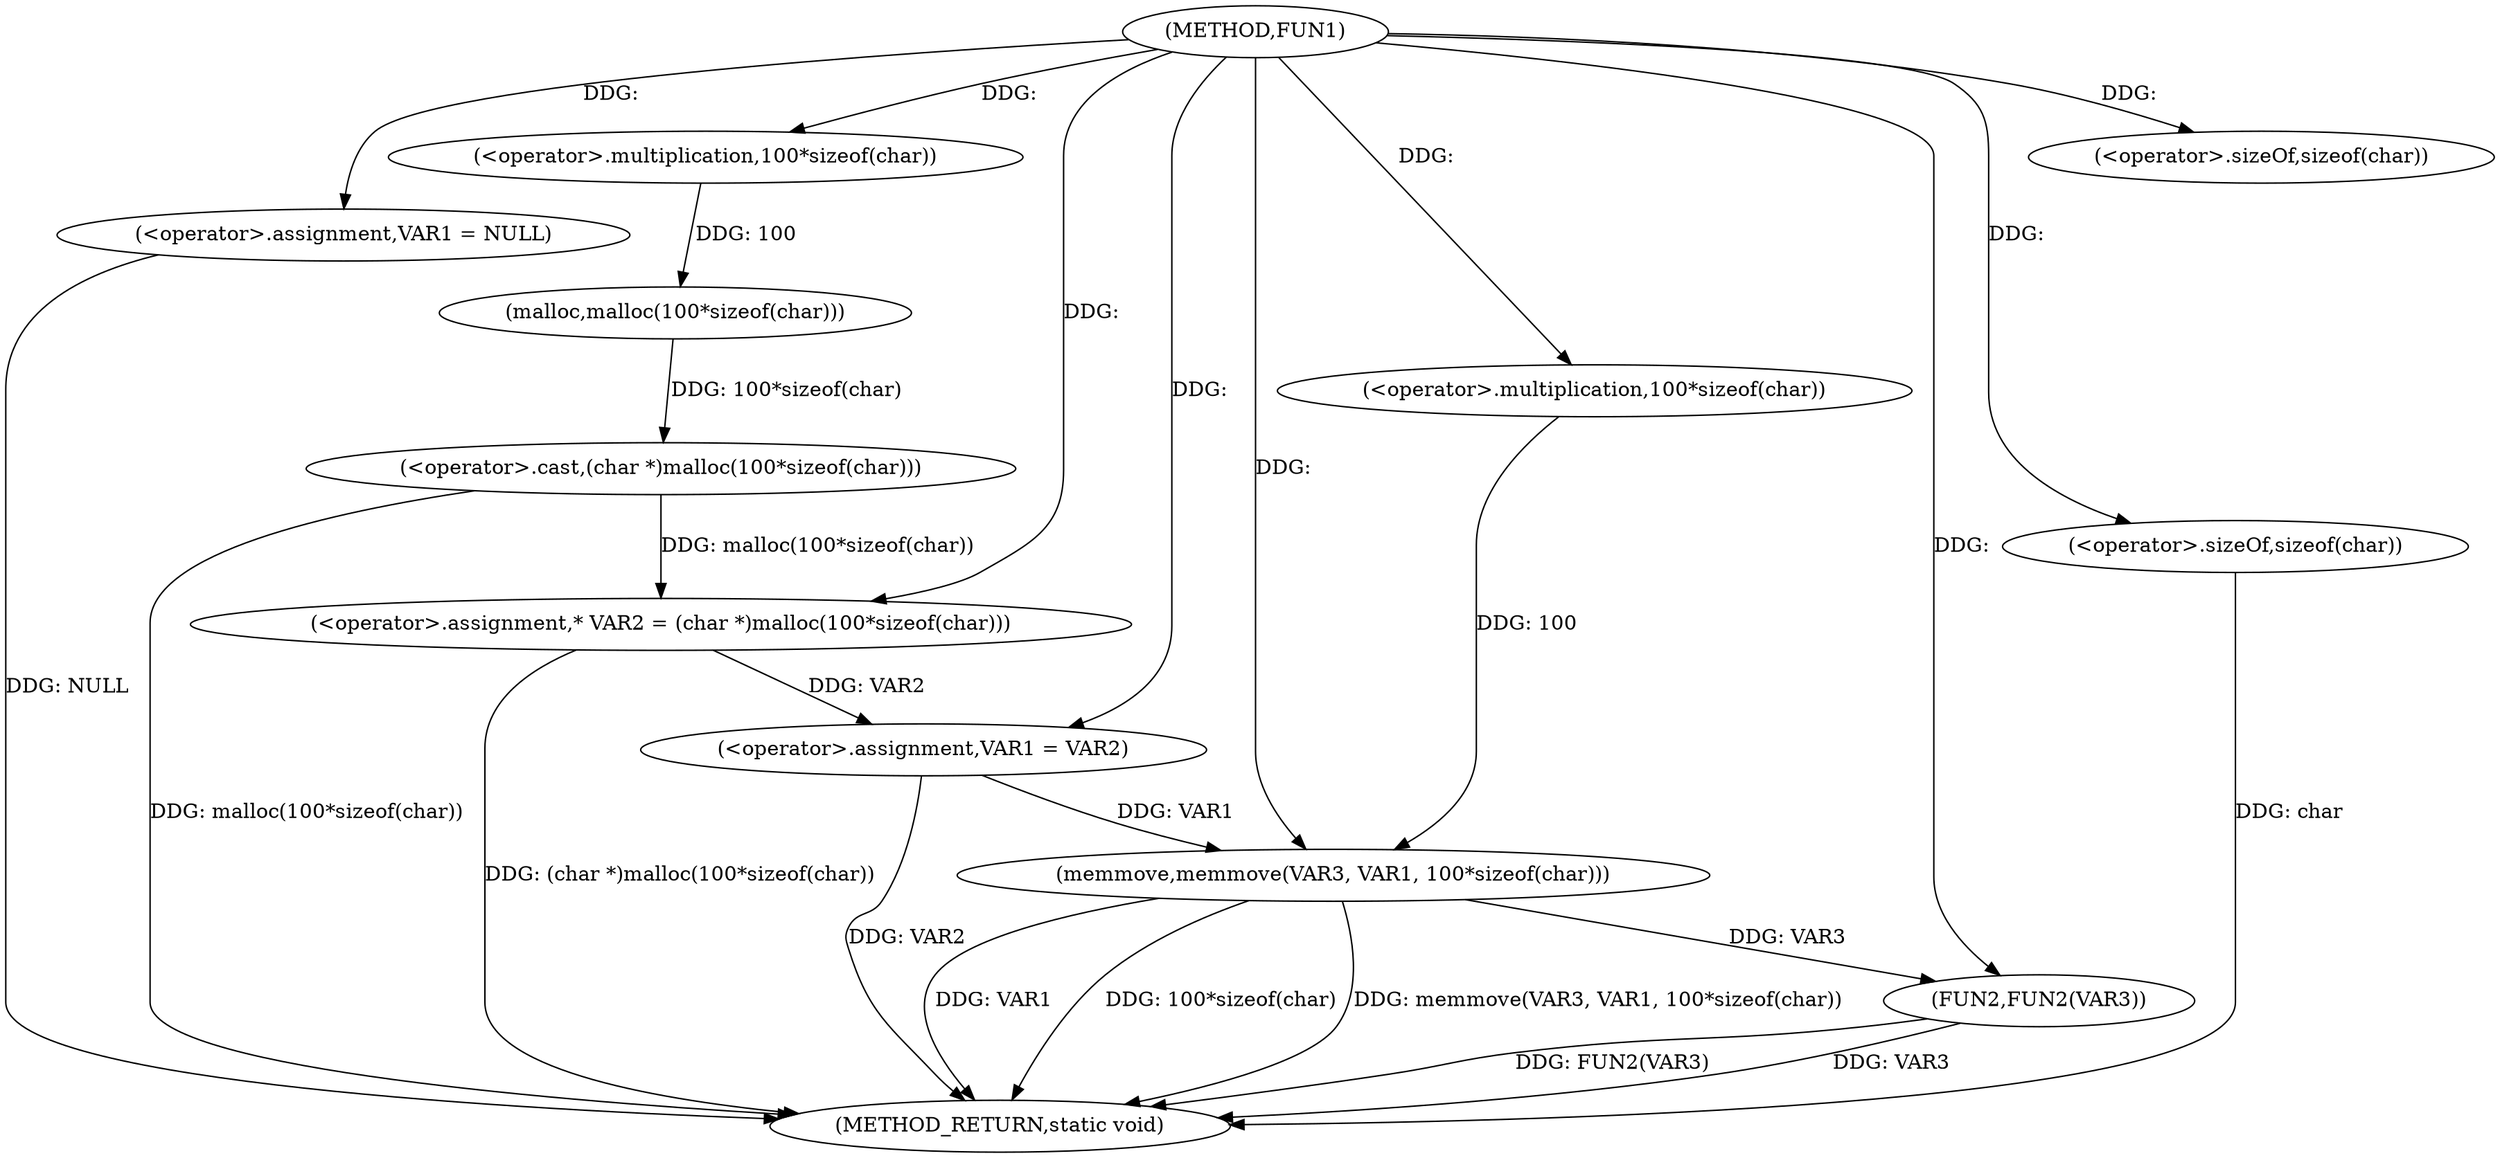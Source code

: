 digraph FUN1 {  
"1000100" [label = "(METHOD,FUN1)" ]
"1000131" [label = "(METHOD_RETURN,static void)" ]
"1000103" [label = "(<operator>.assignment,VAR1 = NULL)" ]
"1000108" [label = "(<operator>.assignment,* VAR2 = (char *)malloc(100*sizeof(char)))" ]
"1000110" [label = "(<operator>.cast,(char *)malloc(100*sizeof(char)))" ]
"1000112" [label = "(malloc,malloc(100*sizeof(char)))" ]
"1000113" [label = "(<operator>.multiplication,100*sizeof(char))" ]
"1000115" [label = "(<operator>.sizeOf,sizeof(char))" ]
"1000117" [label = "(<operator>.assignment,VAR1 = VAR2)" ]
"1000122" [label = "(memmove,memmove(VAR3, VAR1, 100*sizeof(char)))" ]
"1000125" [label = "(<operator>.multiplication,100*sizeof(char))" ]
"1000127" [label = "(<operator>.sizeOf,sizeof(char))" ]
"1000129" [label = "(FUN2,FUN2(VAR3))" ]
  "1000129" -> "1000131"  [ label = "DDG: VAR3"] 
  "1000122" -> "1000131"  [ label = "DDG: 100*sizeof(char)"] 
  "1000103" -> "1000131"  [ label = "DDG: NULL"] 
  "1000110" -> "1000131"  [ label = "DDG: malloc(100*sizeof(char))"] 
  "1000108" -> "1000131"  [ label = "DDG: (char *)malloc(100*sizeof(char))"] 
  "1000122" -> "1000131"  [ label = "DDG: memmove(VAR3, VAR1, 100*sizeof(char))"] 
  "1000127" -> "1000131"  [ label = "DDG: char"] 
  "1000117" -> "1000131"  [ label = "DDG: VAR2"] 
  "1000122" -> "1000131"  [ label = "DDG: VAR1"] 
  "1000129" -> "1000131"  [ label = "DDG: FUN2(VAR3)"] 
  "1000100" -> "1000103"  [ label = "DDG: "] 
  "1000110" -> "1000108"  [ label = "DDG: malloc(100*sizeof(char))"] 
  "1000100" -> "1000108"  [ label = "DDG: "] 
  "1000112" -> "1000110"  [ label = "DDG: 100*sizeof(char)"] 
  "1000113" -> "1000112"  [ label = "DDG: 100"] 
  "1000100" -> "1000113"  [ label = "DDG: "] 
  "1000100" -> "1000115"  [ label = "DDG: "] 
  "1000108" -> "1000117"  [ label = "DDG: VAR2"] 
  "1000100" -> "1000117"  [ label = "DDG: "] 
  "1000100" -> "1000122"  [ label = "DDG: "] 
  "1000117" -> "1000122"  [ label = "DDG: VAR1"] 
  "1000125" -> "1000122"  [ label = "DDG: 100"] 
  "1000100" -> "1000125"  [ label = "DDG: "] 
  "1000100" -> "1000127"  [ label = "DDG: "] 
  "1000122" -> "1000129"  [ label = "DDG: VAR3"] 
  "1000100" -> "1000129"  [ label = "DDG: "] 
}

